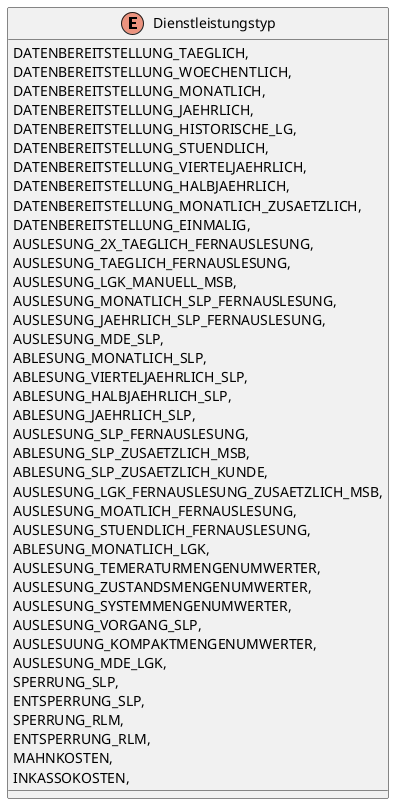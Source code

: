 @startuml
enum Dienstleistungstyp {
    DATENBEREITSTELLUNG_TAEGLICH,
    DATENBEREITSTELLUNG_WOECHENTLICH,
    DATENBEREITSTELLUNG_MONATLICH,
    DATENBEREITSTELLUNG_JAEHRLICH,
    DATENBEREITSTELLUNG_HISTORISCHE_LG,
    DATENBEREITSTELLUNG_STUENDLICH,
    DATENBEREITSTELLUNG_VIERTELJAEHRLICH,
    DATENBEREITSTELLUNG_HALBJAEHRLICH,
    DATENBEREITSTELLUNG_MONATLICH_ZUSAETZLICH,
    DATENBEREITSTELLUNG_EINMALIG,
    AUSLESUNG_2X_TAEGLICH_FERNAUSLESUNG,
    AUSLESUNG_TAEGLICH_FERNAUSLESUNG,
    AUSLESUNG_LGK_MANUELL_MSB,
    AUSLESUNG_MONATLICH_SLP_FERNAUSLESUNG,
    AUSLESUNG_JAEHRLICH_SLP_FERNAUSLESUNG,
    AUSLESUNG_MDE_SLP,
    ABLESUNG_MONATLICH_SLP,
    ABLESUNG_VIERTELJAEHRLICH_SLP,
    ABLESUNG_HALBJAEHRLICH_SLP,
    ABLESUNG_JAEHRLICH_SLP,
    AUSLESUNG_SLP_FERNAUSLESUNG,
    ABLESUNG_SLP_ZUSAETZLICH_MSB,
    ABLESUNG_SLP_ZUSAETZLICH_KUNDE,
    AUSLESUNG_LGK_FERNAUSLESUNG_ZUSAETZLICH_MSB,
    AUSLESUNG_MOATLICH_FERNAUSLESUNG,
    AUSLESUNG_STUENDLICH_FERNAUSLESUNG,
    ABLESUNG_MONATLICH_LGK,
    AUSLESUNG_TEMERATURMENGENUMWERTER,
    AUSLESUNG_ZUSTANDSMENGENUMWERTER,
    AUSLESUNG_SYSTEMMENGENUMWERTER,
    AUSLESUNG_VORGANG_SLP,
    AUSLESUUNG_KOMPAKTMENGENUMWERTER,
    AUSLESUNG_MDE_LGK,
    SPERRUNG_SLP,
    ENTSPERRUNG_SLP,
    SPERRUNG_RLM,
    ENTSPERRUNG_RLM,
    MAHNKOSTEN,
    INKASSOKOSTEN,
}
@enduml
